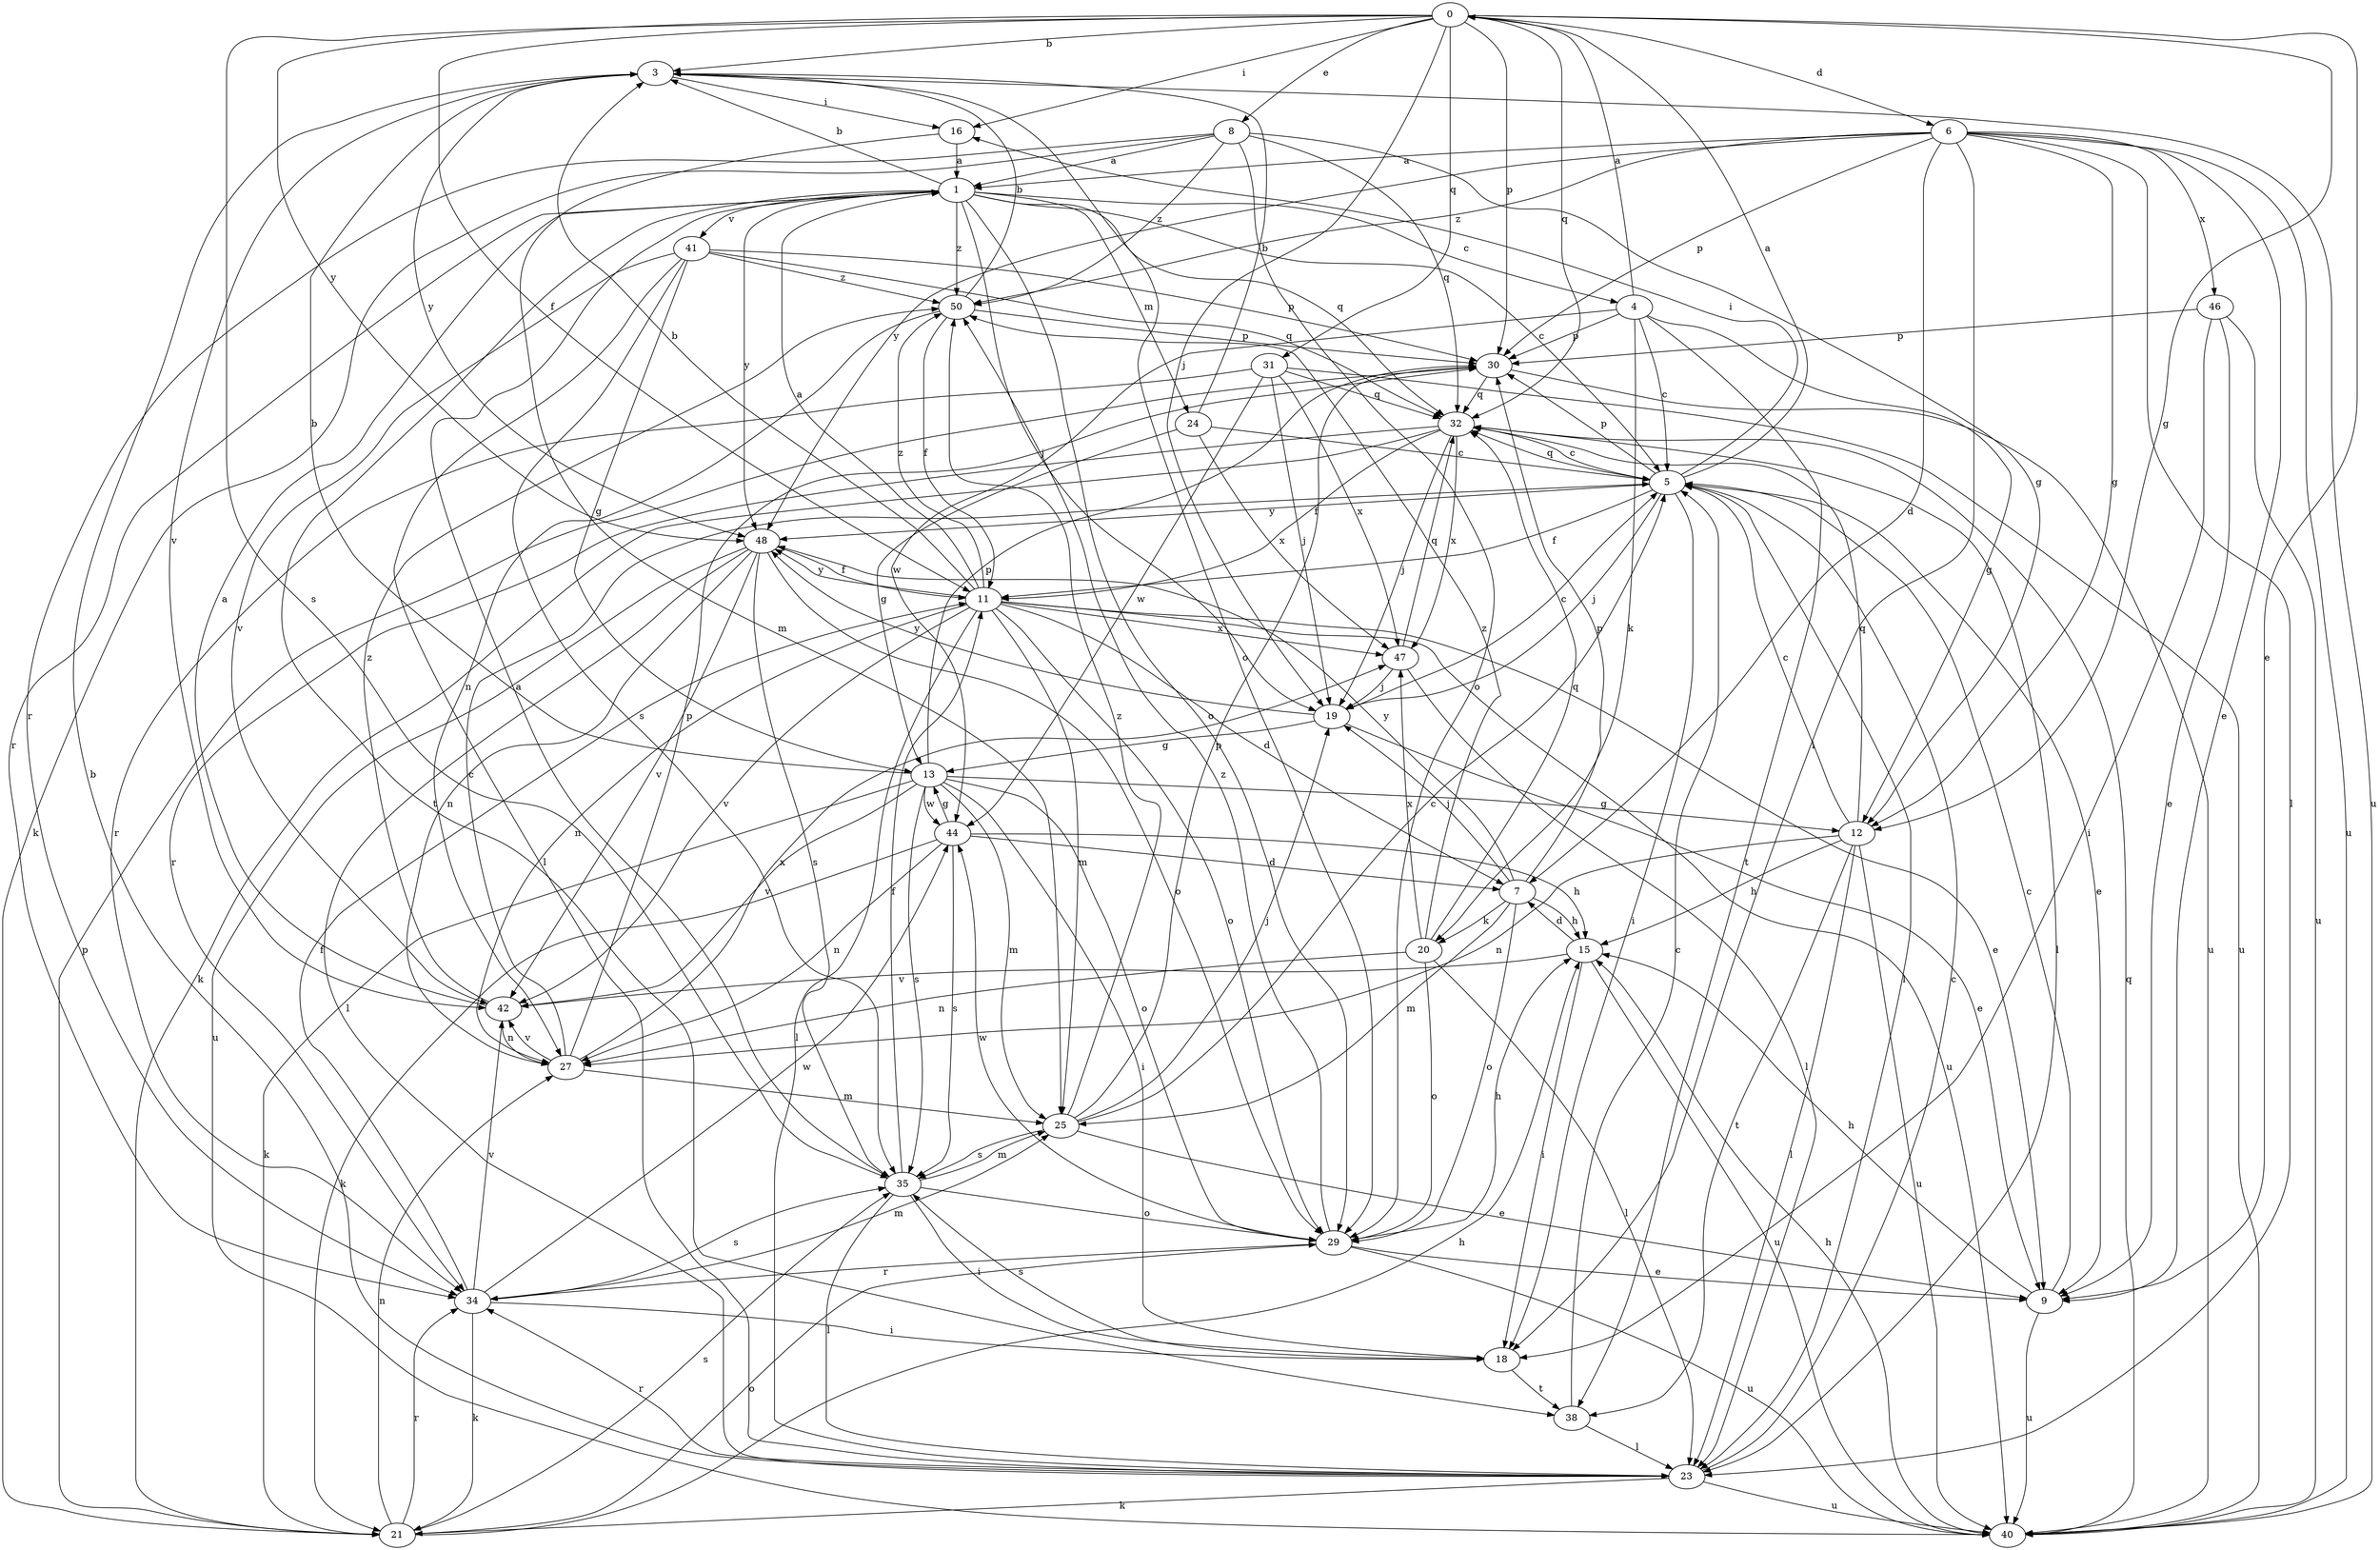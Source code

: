 strict digraph  {
0;
1;
3;
4;
5;
6;
7;
8;
9;
11;
12;
13;
15;
16;
18;
19;
20;
21;
23;
24;
25;
27;
29;
30;
31;
32;
34;
35;
38;
40;
41;
42;
44;
46;
47;
48;
50;
0 -> 3  [label=b];
0 -> 6  [label=d];
0 -> 8  [label=e];
0 -> 9  [label=e];
0 -> 11  [label=f];
0 -> 12  [label=g];
0 -> 16  [label=i];
0 -> 19  [label=j];
0 -> 30  [label=p];
0 -> 31  [label=q];
0 -> 32  [label=q];
0 -> 35  [label=s];
0 -> 48  [label=y];
1 -> 3  [label=b];
1 -> 4  [label=c];
1 -> 5  [label=c];
1 -> 19  [label=j];
1 -> 24  [label=m];
1 -> 29  [label=o];
1 -> 32  [label=q];
1 -> 34  [label=r];
1 -> 38  [label=t];
1 -> 41  [label=v];
1 -> 48  [label=y];
1 -> 50  [label=z];
3 -> 16  [label=i];
3 -> 29  [label=o];
3 -> 40  [label=u];
3 -> 42  [label=v];
3 -> 48  [label=y];
4 -> 0  [label=a];
4 -> 5  [label=c];
4 -> 12  [label=g];
4 -> 20  [label=k];
4 -> 30  [label=p];
4 -> 38  [label=t];
4 -> 44  [label=w];
5 -> 0  [label=a];
5 -> 9  [label=e];
5 -> 11  [label=f];
5 -> 16  [label=i];
5 -> 18  [label=i];
5 -> 19  [label=j];
5 -> 23  [label=l];
5 -> 30  [label=p];
5 -> 32  [label=q];
5 -> 48  [label=y];
6 -> 1  [label=a];
6 -> 7  [label=d];
6 -> 9  [label=e];
6 -> 12  [label=g];
6 -> 18  [label=i];
6 -> 23  [label=l];
6 -> 30  [label=p];
6 -> 40  [label=u];
6 -> 46  [label=x];
6 -> 48  [label=y];
6 -> 50  [label=z];
7 -> 15  [label=h];
7 -> 19  [label=j];
7 -> 20  [label=k];
7 -> 25  [label=m];
7 -> 29  [label=o];
7 -> 30  [label=p];
7 -> 48  [label=y];
8 -> 1  [label=a];
8 -> 12  [label=g];
8 -> 21  [label=k];
8 -> 29  [label=o];
8 -> 32  [label=q];
8 -> 34  [label=r];
8 -> 50  [label=z];
9 -> 5  [label=c];
9 -> 15  [label=h];
9 -> 40  [label=u];
11 -> 1  [label=a];
11 -> 3  [label=b];
11 -> 7  [label=d];
11 -> 9  [label=e];
11 -> 23  [label=l];
11 -> 25  [label=m];
11 -> 27  [label=n];
11 -> 29  [label=o];
11 -> 40  [label=u];
11 -> 42  [label=v];
11 -> 47  [label=x];
11 -> 48  [label=y];
11 -> 50  [label=z];
12 -> 5  [label=c];
12 -> 15  [label=h];
12 -> 23  [label=l];
12 -> 27  [label=n];
12 -> 32  [label=q];
12 -> 38  [label=t];
12 -> 40  [label=u];
13 -> 3  [label=b];
13 -> 12  [label=g];
13 -> 18  [label=i];
13 -> 21  [label=k];
13 -> 25  [label=m];
13 -> 29  [label=o];
13 -> 30  [label=p];
13 -> 35  [label=s];
13 -> 42  [label=v];
13 -> 44  [label=w];
15 -> 7  [label=d];
15 -> 18  [label=i];
15 -> 40  [label=u];
15 -> 42  [label=v];
16 -> 1  [label=a];
16 -> 25  [label=m];
18 -> 35  [label=s];
18 -> 38  [label=t];
19 -> 5  [label=c];
19 -> 9  [label=e];
19 -> 13  [label=g];
19 -> 48  [label=y];
20 -> 23  [label=l];
20 -> 27  [label=n];
20 -> 29  [label=o];
20 -> 32  [label=q];
20 -> 47  [label=x];
20 -> 50  [label=z];
21 -> 15  [label=h];
21 -> 27  [label=n];
21 -> 29  [label=o];
21 -> 30  [label=p];
21 -> 34  [label=r];
21 -> 35  [label=s];
23 -> 3  [label=b];
23 -> 5  [label=c];
23 -> 21  [label=k];
23 -> 34  [label=r];
23 -> 40  [label=u];
24 -> 3  [label=b];
24 -> 5  [label=c];
24 -> 13  [label=g];
24 -> 47  [label=x];
25 -> 5  [label=c];
25 -> 9  [label=e];
25 -> 19  [label=j];
25 -> 30  [label=p];
25 -> 35  [label=s];
25 -> 50  [label=z];
27 -> 5  [label=c];
27 -> 25  [label=m];
27 -> 30  [label=p];
27 -> 42  [label=v];
27 -> 47  [label=x];
29 -> 9  [label=e];
29 -> 15  [label=h];
29 -> 34  [label=r];
29 -> 40  [label=u];
29 -> 44  [label=w];
29 -> 50  [label=z];
30 -> 32  [label=q];
30 -> 40  [label=u];
31 -> 19  [label=j];
31 -> 32  [label=q];
31 -> 34  [label=r];
31 -> 40  [label=u];
31 -> 44  [label=w];
31 -> 47  [label=x];
32 -> 5  [label=c];
32 -> 11  [label=f];
32 -> 19  [label=j];
32 -> 21  [label=k];
32 -> 23  [label=l];
32 -> 34  [label=r];
32 -> 47  [label=x];
34 -> 11  [label=f];
34 -> 18  [label=i];
34 -> 21  [label=k];
34 -> 25  [label=m];
34 -> 35  [label=s];
34 -> 42  [label=v];
34 -> 44  [label=w];
35 -> 1  [label=a];
35 -> 11  [label=f];
35 -> 18  [label=i];
35 -> 23  [label=l];
35 -> 25  [label=m];
35 -> 29  [label=o];
38 -> 5  [label=c];
38 -> 23  [label=l];
40 -> 15  [label=h];
40 -> 32  [label=q];
41 -> 13  [label=g];
41 -> 23  [label=l];
41 -> 30  [label=p];
41 -> 32  [label=q];
41 -> 35  [label=s];
41 -> 42  [label=v];
41 -> 50  [label=z];
42 -> 1  [label=a];
42 -> 27  [label=n];
42 -> 50  [label=z];
44 -> 7  [label=d];
44 -> 13  [label=g];
44 -> 15  [label=h];
44 -> 21  [label=k];
44 -> 27  [label=n];
44 -> 35  [label=s];
46 -> 9  [label=e];
46 -> 18  [label=i];
46 -> 30  [label=p];
46 -> 40  [label=u];
47 -> 19  [label=j];
47 -> 23  [label=l];
47 -> 32  [label=q];
48 -> 11  [label=f];
48 -> 23  [label=l];
48 -> 27  [label=n];
48 -> 29  [label=o];
48 -> 35  [label=s];
48 -> 40  [label=u];
48 -> 42  [label=v];
50 -> 3  [label=b];
50 -> 11  [label=f];
50 -> 27  [label=n];
50 -> 30  [label=p];
}
